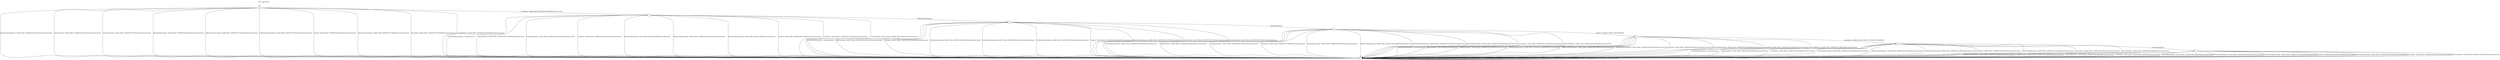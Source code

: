 digraph g {
	graph [name=g];
	__start0	[shape=none];
	__start0 -> __start0	[key=0,
		label="Self loop"];
	s0	[label=0,
		shape=circle];
	__start0 -> s0	[key=0];
	s1	[label=1,
		shape=circle];
	s0 -> s1	[key=0,
		label="AlertWarningCloseNotify / ALERT_FATAL_UNEXPECTED_MESSAGE|ConnectionClosed"];
	s0 -> s1	[key=1,
		label="ApplicationData / ALERT_FATAL_UNEXPECTED_MESSAGE|ConnectionClosed"];
	s0 -> s1	[key=2,
		label="ChangeCipherSpec / ALERT_FATAL_UNEXPECTED_MESSAGE|ConnectionClosed"];
	s0 -> s1	[key=3,
		label="DHClientKeyExchange / ALERT_FATAL_UNEXPECTED_MESSAGE|ConnectionClosed"];
	s0 -> s1	[key=4,
		label="DHEServerKeyExchange / ALERT_FATAL_UNEXPECTED_MESSAGE|ConnectionClosed"];
	s0 -> s1	[key=5,
		label="ECDHClientKeyExchange / ALERT_FATAL_UNEXPECTED_MESSAGE|ConnectionClosed"];
	s0 -> s1	[key=6,
		label="Finished / ALERT_FATAL_UNEXPECTED_MESSAGE|ConnectionClosed"];
	s0 -> s1	[key=7,
		label="RSAClientKeyExchange / ALERT_FATAL_UNEXPECTED_MESSAGE|ConnectionClosed"];
	s0 -> s1	[key=8,
		label="ServerHello / ALERT_FATAL_UNEXPECTED_MESSAGE|ConnectionClosed"];
	s0 -> s1	[key=9,
		label="ServerHelloDone / ALERT_FATAL_UNEXPECTED_MESSAGE|ConnectionClosed"];
	s2	[label=2,
		shape=circle];
	s0 -> s2	[key=0,
		label="ClientHello / SERVER_HELLO|CERTIFICATE|SERVER_HELLO_DONE"];
	s1 -> s1	[key=0,
		label="AlertWarningCloseNotify / ConnectionClosed"];
	s1 -> s1	[key=1,
		label="ApplicationData / ConnectionClosed"];
	s1 -> s1	[key=2,
		label="ChangeCipherSpec / ConnectionClosed"];
	s1 -> s1	[key=3,
		label="ClientHello / ConnectionClosed"];
	s1 -> s1	[key=4,
		label="DHClientKeyExchange / ConnectionClosed"];
	s1 -> s1	[key=5,
		label="DHEServerKeyExchange / ConnectionClosed"];
	s1 -> s1	[key=6,
		label="ECDHClientKeyExchange / ConnectionClosed"];
	s1 -> s1	[key=7,
		label="Finished / ConnectionClosed"];
	s1 -> s1	[key=8,
		label="RSAClientKeyExchange / ConnectionClosed"];
	s1 -> s1	[key=9,
		label="ServerHello / ConnectionClosed"];
	s1 -> s1	[key=10,
		label="ServerHelloDone / ConnectionClosed"];
	s2 -> s1	[key=0,
		label="AlertWarningCloseNotify / ConnectionClosed"];
	s2 -> s1	[key=1,
		label="ApplicationData / ALERT_FATAL_UNEXPECTED_MESSAGE|ConnectionClosed"];
	s2 -> s1	[key=2,
		label="ChangeCipherSpec / ALERT_FATAL_UNEXPECTED_MESSAGE|ConnectionClosed"];
	s2 -> s1	[key=3,
		label="ClientHello / ALERT_FATAL_UNEXPECTED_MESSAGE|ConnectionClosed"];
	s2 -> s1	[key=4,
		label="DHClientKeyExchange / ALERT_FATAL_DECRYPT_ERROR|ConnectionClosed"];
	s2 -> s1	[key=5,
		label="DHEServerKeyExchange / ALERT_FATAL_UNEXPECTED_MESSAGE|ConnectionClosed"];
	s2 -> s1	[key=6,
		label="ECDHClientKeyExchange / ALERT_FATAL_DECODE_ERROR|ConnectionClosed"];
	s2 -> s1	[key=7,
		label="Finished / ALERT_FATAL_UNEXPECTED_MESSAGE|ConnectionClosed"];
	s2 -> s1	[key=8,
		label="ServerHello / ALERT_FATAL_UNEXPECTED_MESSAGE|ConnectionClosed"];
	s2 -> s1	[key=9,
		label="ServerHelloDone / ALERT_FATAL_UNEXPECTED_MESSAGE|ConnectionClosed"];
	s3	[label=3,
		shape=circle];
	s2 -> s3	[key=0,
		label="RSAClientKeyExchange / -"];
	s3 -> s1	[key=0,
		label="AlertWarningCloseNotify / ConnectionClosed"];
	s3 -> s1	[key=1,
		label="ApplicationData / ALERT_FATAL_UNEXPECTED_MESSAGE|ConnectionClosed"];
	s3 -> s1	[key=2,
		label="ClientHello / ALERT_FATAL_UNEXPECTED_MESSAGE|ConnectionClosed"];
	s3 -> s1	[key=3,
		label="DHClientKeyExchange / ALERT_FATAL_UNEXPECTED_MESSAGE|ConnectionClosed"];
	s3 -> s1	[key=4,
		label="DHEServerKeyExchange / ALERT_FATAL_UNEXPECTED_MESSAGE|ConnectionClosed"];
	s3 -> s1	[key=5,
		label="ECDHClientKeyExchange / ALERT_FATAL_UNEXPECTED_MESSAGE|ConnectionClosed"];
	s3 -> s1	[key=6,
		label="Finished / ALERT_FATAL_UNEXPECTED_MESSAGE|ConnectionClosed"];
	s3 -> s1	[key=7,
		label="RSAClientKeyExchange / ALERT_FATAL_UNEXPECTED_MESSAGE|ConnectionClosed"];
	s3 -> s1	[key=8,
		label="ServerHello / ALERT_FATAL_UNEXPECTED_MESSAGE|ConnectionClosed"];
	s3 -> s1	[key=9,
		label="ServerHelloDone / ALERT_FATAL_UNEXPECTED_MESSAGE|ConnectionClosed"];
	s4	[label=4,
		shape=circle];
	s3 -> s4	[key=0,
		label="ChangeCipherSpec / -"];
	s4 -> s1	[key=0,
		label="AlertWarningCloseNotify / ALERT_FATAL_UNEXPECTED_MESSAGE|ConnectionClosed"];
	s4 -> s1	[key=1,
		label="ApplicationData / ALERT_FATAL_UNEXPECTED_MESSAGE|ConnectionClosed"];
	s4 -> s1	[key=2,
		label="ChangeCipherSpec / ALERT_FATAL_UNEXPECTED_MESSAGE|ConnectionClosed"];
	s4 -> s1	[key=3,
		label="ClientHello / ALERT_FATAL_UNEXPECTED_MESSAGE|ConnectionClosed"];
	s4 -> s1	[key=4,
		label="DHClientKeyExchange / ALERT_FATAL_UNEXPECTED_MESSAGE|ConnectionClosed"];
	s4 -> s1	[key=5,
		label="DHEServerKeyExchange / ALERT_FATAL_UNEXPECTED_MESSAGE|ConnectionClosed"];
	s4 -> s1	[key=6,
		label="ECDHClientKeyExchange / ALERT_FATAL_UNEXPECTED_MESSAGE|ConnectionClosed"];
	s4 -> s1	[key=7,
		label="RSAClientKeyExchange / ALERT_FATAL_UNEXPECTED_MESSAGE|ConnectionClosed"];
	s4 -> s1	[key=8,
		label="ServerHello / ALERT_FATAL_UNEXPECTED_MESSAGE|ConnectionClosed"];
	s4 -> s1	[key=9,
		label="ServerHelloDone / ALERT_FATAL_UNEXPECTED_MESSAGE|ConnectionClosed"];
	s5	[label=5,
		shape=circle];
	s4 -> s5	[key=0,
		label="Finished / CHANGE_CIPHER_SPEC|FINISHED"];
	s5 -> s1	[key=0,
		label="AlertWarningCloseNotify / ConnectionClosed"];
	s5 -> s1	[key=1,
		label="ApplicationData / APPLICATION|ConnectionClosed"];
	s5 -> s1	[key=2,
		label="ChangeCipherSpec / ALERT_FATAL_UNEXPECTED_MESSAGE|ConnectionClosed"];
	s5 -> s1	[key=3,
		label="DHClientKeyExchange / ALERT_FATAL_UNEXPECTED_MESSAGE|ConnectionClosed"];
	s5 -> s1	[key=4,
		label="DHEServerKeyExchange / ALERT_FATAL_UNEXPECTED_MESSAGE|ConnectionClosed"];
	s5 -> s1	[key=5,
		label="ECDHClientKeyExchange / ALERT_FATAL_UNEXPECTED_MESSAGE|ConnectionClosed"];
	s5 -> s1	[key=6,
		label="Finished / ALERT_FATAL_UNEXPECTED_MESSAGE|ConnectionClosed"];
	s5 -> s1	[key=7,
		label="RSAClientKeyExchange / ALERT_FATAL_UNEXPECTED_MESSAGE|ConnectionClosed"];
	s5 -> s1	[key=8,
		label="ServerHello / ALERT_FATAL_UNEXPECTED_MESSAGE|ConnectionClosed"];
	s5 -> s1	[key=9,
		label="ServerHelloDone / ALERT_FATAL_UNEXPECTED_MESSAGE|ConnectionClosed"];
	s7	[label=7,
		shape=circle];
	s5 -> s7	[key=0,
		label="ClientHello / SERVER_HELLO|CHANGE_CIPHER_SPEC|FINISHED"];
	s6	[label=6,
		shape=circle];
	s6 -> s1	[key=0,
		label="AlertWarningCloseNotify / ALERT_FATAL_UNEXPECTED_MESSAGE|ConnectionClosed"];
	s6 -> s1	[key=1,
		label="ApplicationData / ALERT_FATAL_UNEXPECTED_MESSAGE|ConnectionClosed"];
	s6 -> s1	[key=2,
		label="ChangeCipherSpec / ALERT_FATAL_UNEXPECTED_MESSAGE|ConnectionClosed"];
	s6 -> s1	[key=3,
		label="ClientHello / ALERT_FATAL_UNEXPECTED_MESSAGE|ConnectionClosed"];
	s6 -> s1	[key=4,
		label="DHClientKeyExchange / ALERT_FATAL_UNEXPECTED_MESSAGE|ConnectionClosed"];
	s6 -> s1	[key=5,
		label="DHEServerKeyExchange / ALERT_FATAL_UNEXPECTED_MESSAGE|ConnectionClosed"];
	s6 -> s1	[key=6,
		label="ECDHClientKeyExchange / ALERT_FATAL_UNEXPECTED_MESSAGE|ConnectionClosed"];
	s6 -> s1	[key=7,
		label="Finished / ALERT_FATAL_DECRYPT_ERROR|ConnectionClosed"];
	s6 -> s1	[key=8,
		label="RSAClientKeyExchange / ALERT_FATAL_UNEXPECTED_MESSAGE|ConnectionClosed"];
	s6 -> s1	[key=9,
		label="ServerHello / ALERT_FATAL_UNEXPECTED_MESSAGE|ConnectionClosed"];
	s6 -> s1	[key=10,
		label="ServerHelloDone / ALERT_FATAL_UNEXPECTED_MESSAGE|ConnectionClosed"];
	s7 -> s1	[key=0,
		label="AlertWarningCloseNotify / ConnectionClosed"];
	s7 -> s1	[key=1,
		label="ApplicationData / ALERT_FATAL_UNEXPECTED_MESSAGE|ConnectionClosed"];
	s7 -> s1	[key=2,
		label="ClientHello / ALERT_FATAL_UNEXPECTED_MESSAGE|ConnectionClosed"];
	s7 -> s1	[key=3,
		label="DHClientKeyExchange / ALERT_FATAL_UNEXPECTED_MESSAGE|ConnectionClosed"];
	s7 -> s1	[key=4,
		label="DHEServerKeyExchange / ALERT_FATAL_UNEXPECTED_MESSAGE|ConnectionClosed"];
	s7 -> s1	[key=5,
		label="ECDHClientKeyExchange / ALERT_FATAL_UNEXPECTED_MESSAGE|ConnectionClosed"];
	s7 -> s1	[key=6,
		label="Finished / ALERT_FATAL_UNEXPECTED_MESSAGE|ConnectionClosed"];
	s7 -> s1	[key=7,
		label="RSAClientKeyExchange / ALERT_FATAL_UNEXPECTED_MESSAGE|ConnectionClosed"];
	s7 -> s1	[key=8,
		label="ServerHello / ALERT_FATAL_UNEXPECTED_MESSAGE|ConnectionClosed"];
	s7 -> s1	[key=9,
		label="ServerHelloDone / ALERT_FATAL_UNEXPECTED_MESSAGE|ConnectionClosed"];
	s7 -> s6	[key=0,
		label="ChangeCipherSpec / -"];
}
